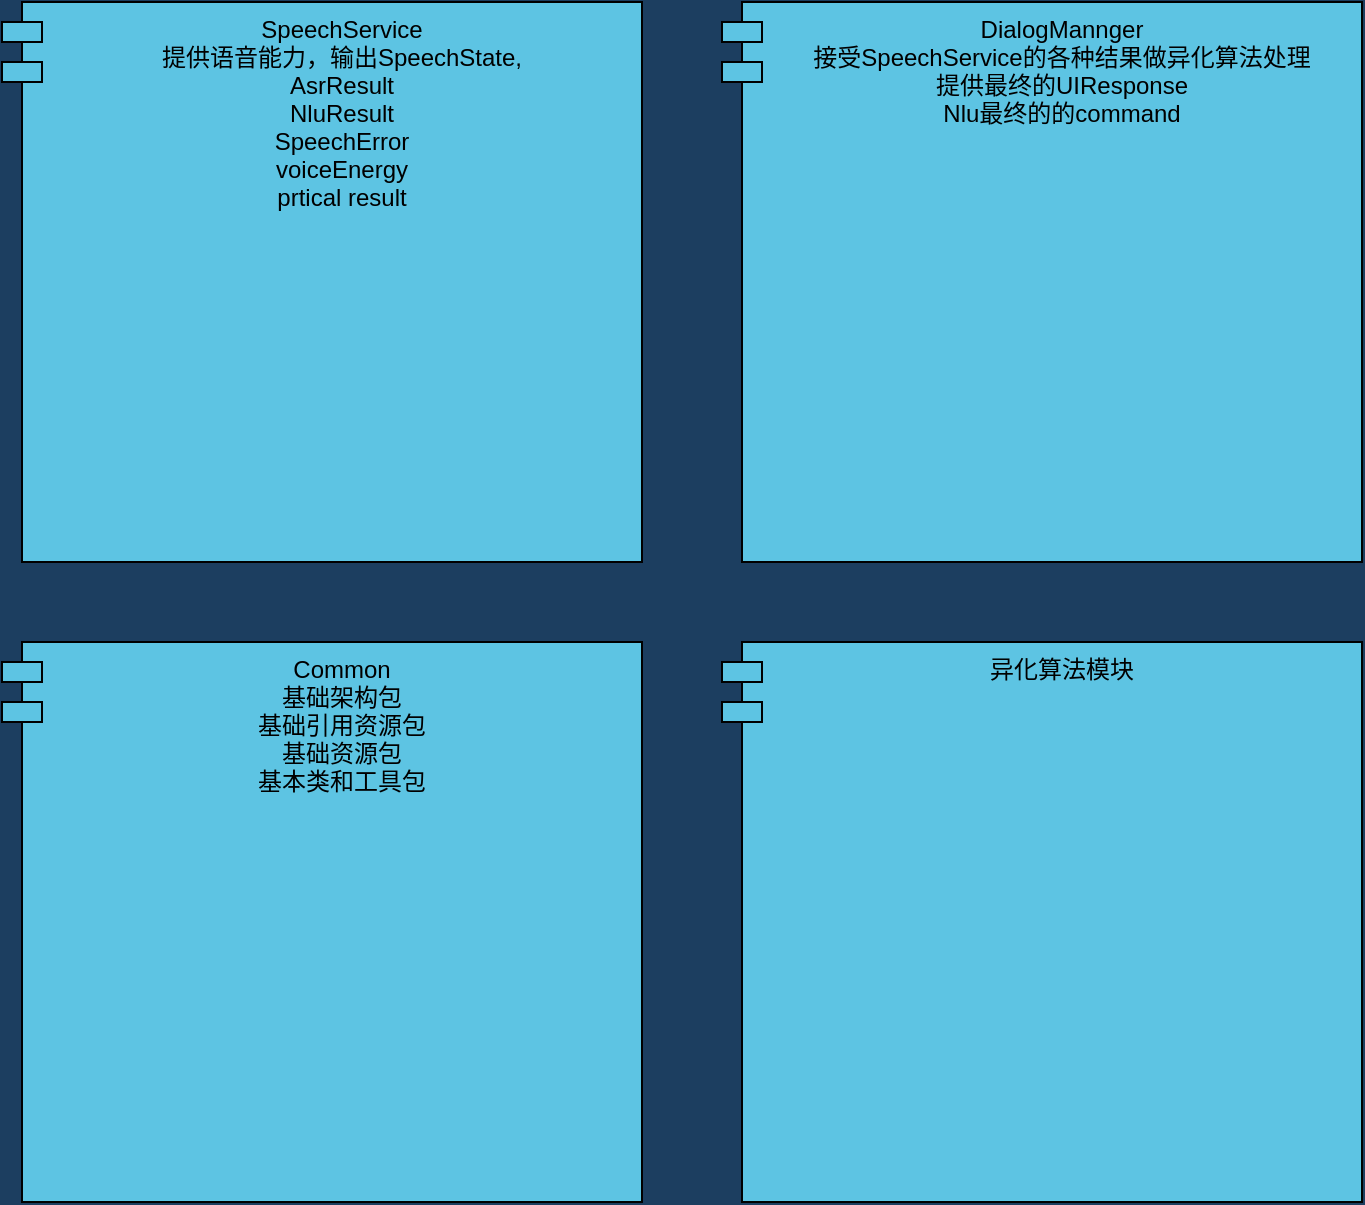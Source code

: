 <mxfile version="13.6.6" type="github">
  <diagram id="rtTrN1SZqZnXTIQcN0de" name="Page-1">
    <mxGraphModel dx="1426" dy="745" grid="1" gridSize="10" guides="1" tooltips="1" connect="1" arrows="1" fold="1" page="1" pageScale="1" pageWidth="1920" pageHeight="1200" background="#1C3E60" math="0" shadow="0">
      <root>
        <mxCell id="0" />
        <mxCell id="1" parent="0" />
        <mxCell id="C1pf8PMfn3ykEMTa6c4z-14" value="SpeechService&#xa;提供语音能力，输出SpeechState,&#xa;AsrResult&#xa;NluResult&#xa;SpeechError&#xa;voiceEnergy&#xa;prtical result&#xa;" style="shape=module;align=left;spacingLeft=20;align=center;verticalAlign=top;rounded=1;shadow=0;glass=0;sketch=0;strokeColor=#000000;fillColor=#5DC4E3;gradientColor=none;" vertex="1" parent="1">
          <mxGeometry x="160" y="80" width="320" height="280" as="geometry" />
        </mxCell>
        <mxCell id="C1pf8PMfn3ykEMTa6c4z-16" value="DialogMannger&#xa;接受SpeechService的各种结果做异化算法处理&#xa;提供最终的UIResponse&#xa;Nlu最终的的command&#xa;" style="shape=module;align=left;spacingLeft=20;align=center;verticalAlign=top;rounded=1;shadow=0;glass=0;sketch=0;strokeColor=#000000;fillColor=#5DC4E3;gradientColor=none;" vertex="1" parent="1">
          <mxGeometry x="520" y="80" width="320" height="280" as="geometry" />
        </mxCell>
        <mxCell id="C1pf8PMfn3ykEMTa6c4z-19" value="Common&#xa;基础架构包&#xa;基础引用资源包&#xa;基础资源包&#xa;基本类和工具包" style="shape=module;align=left;spacingLeft=20;align=center;verticalAlign=top;rounded=1;shadow=0;glass=0;sketch=0;strokeColor=#000000;fillColor=#5DC4E3;gradientColor=none;" vertex="1" parent="1">
          <mxGeometry x="160" y="400" width="320" height="280" as="geometry" />
        </mxCell>
        <mxCell id="C1pf8PMfn3ykEMTa6c4z-20" value="异化算法模块" style="shape=module;align=left;spacingLeft=20;align=center;verticalAlign=top;rounded=1;shadow=0;glass=0;sketch=0;strokeColor=#000000;fillColor=#5DC4E3;gradientColor=none;" vertex="1" parent="1">
          <mxGeometry x="520" y="400" width="320" height="280" as="geometry" />
        </mxCell>
      </root>
    </mxGraphModel>
  </diagram>
</mxfile>
